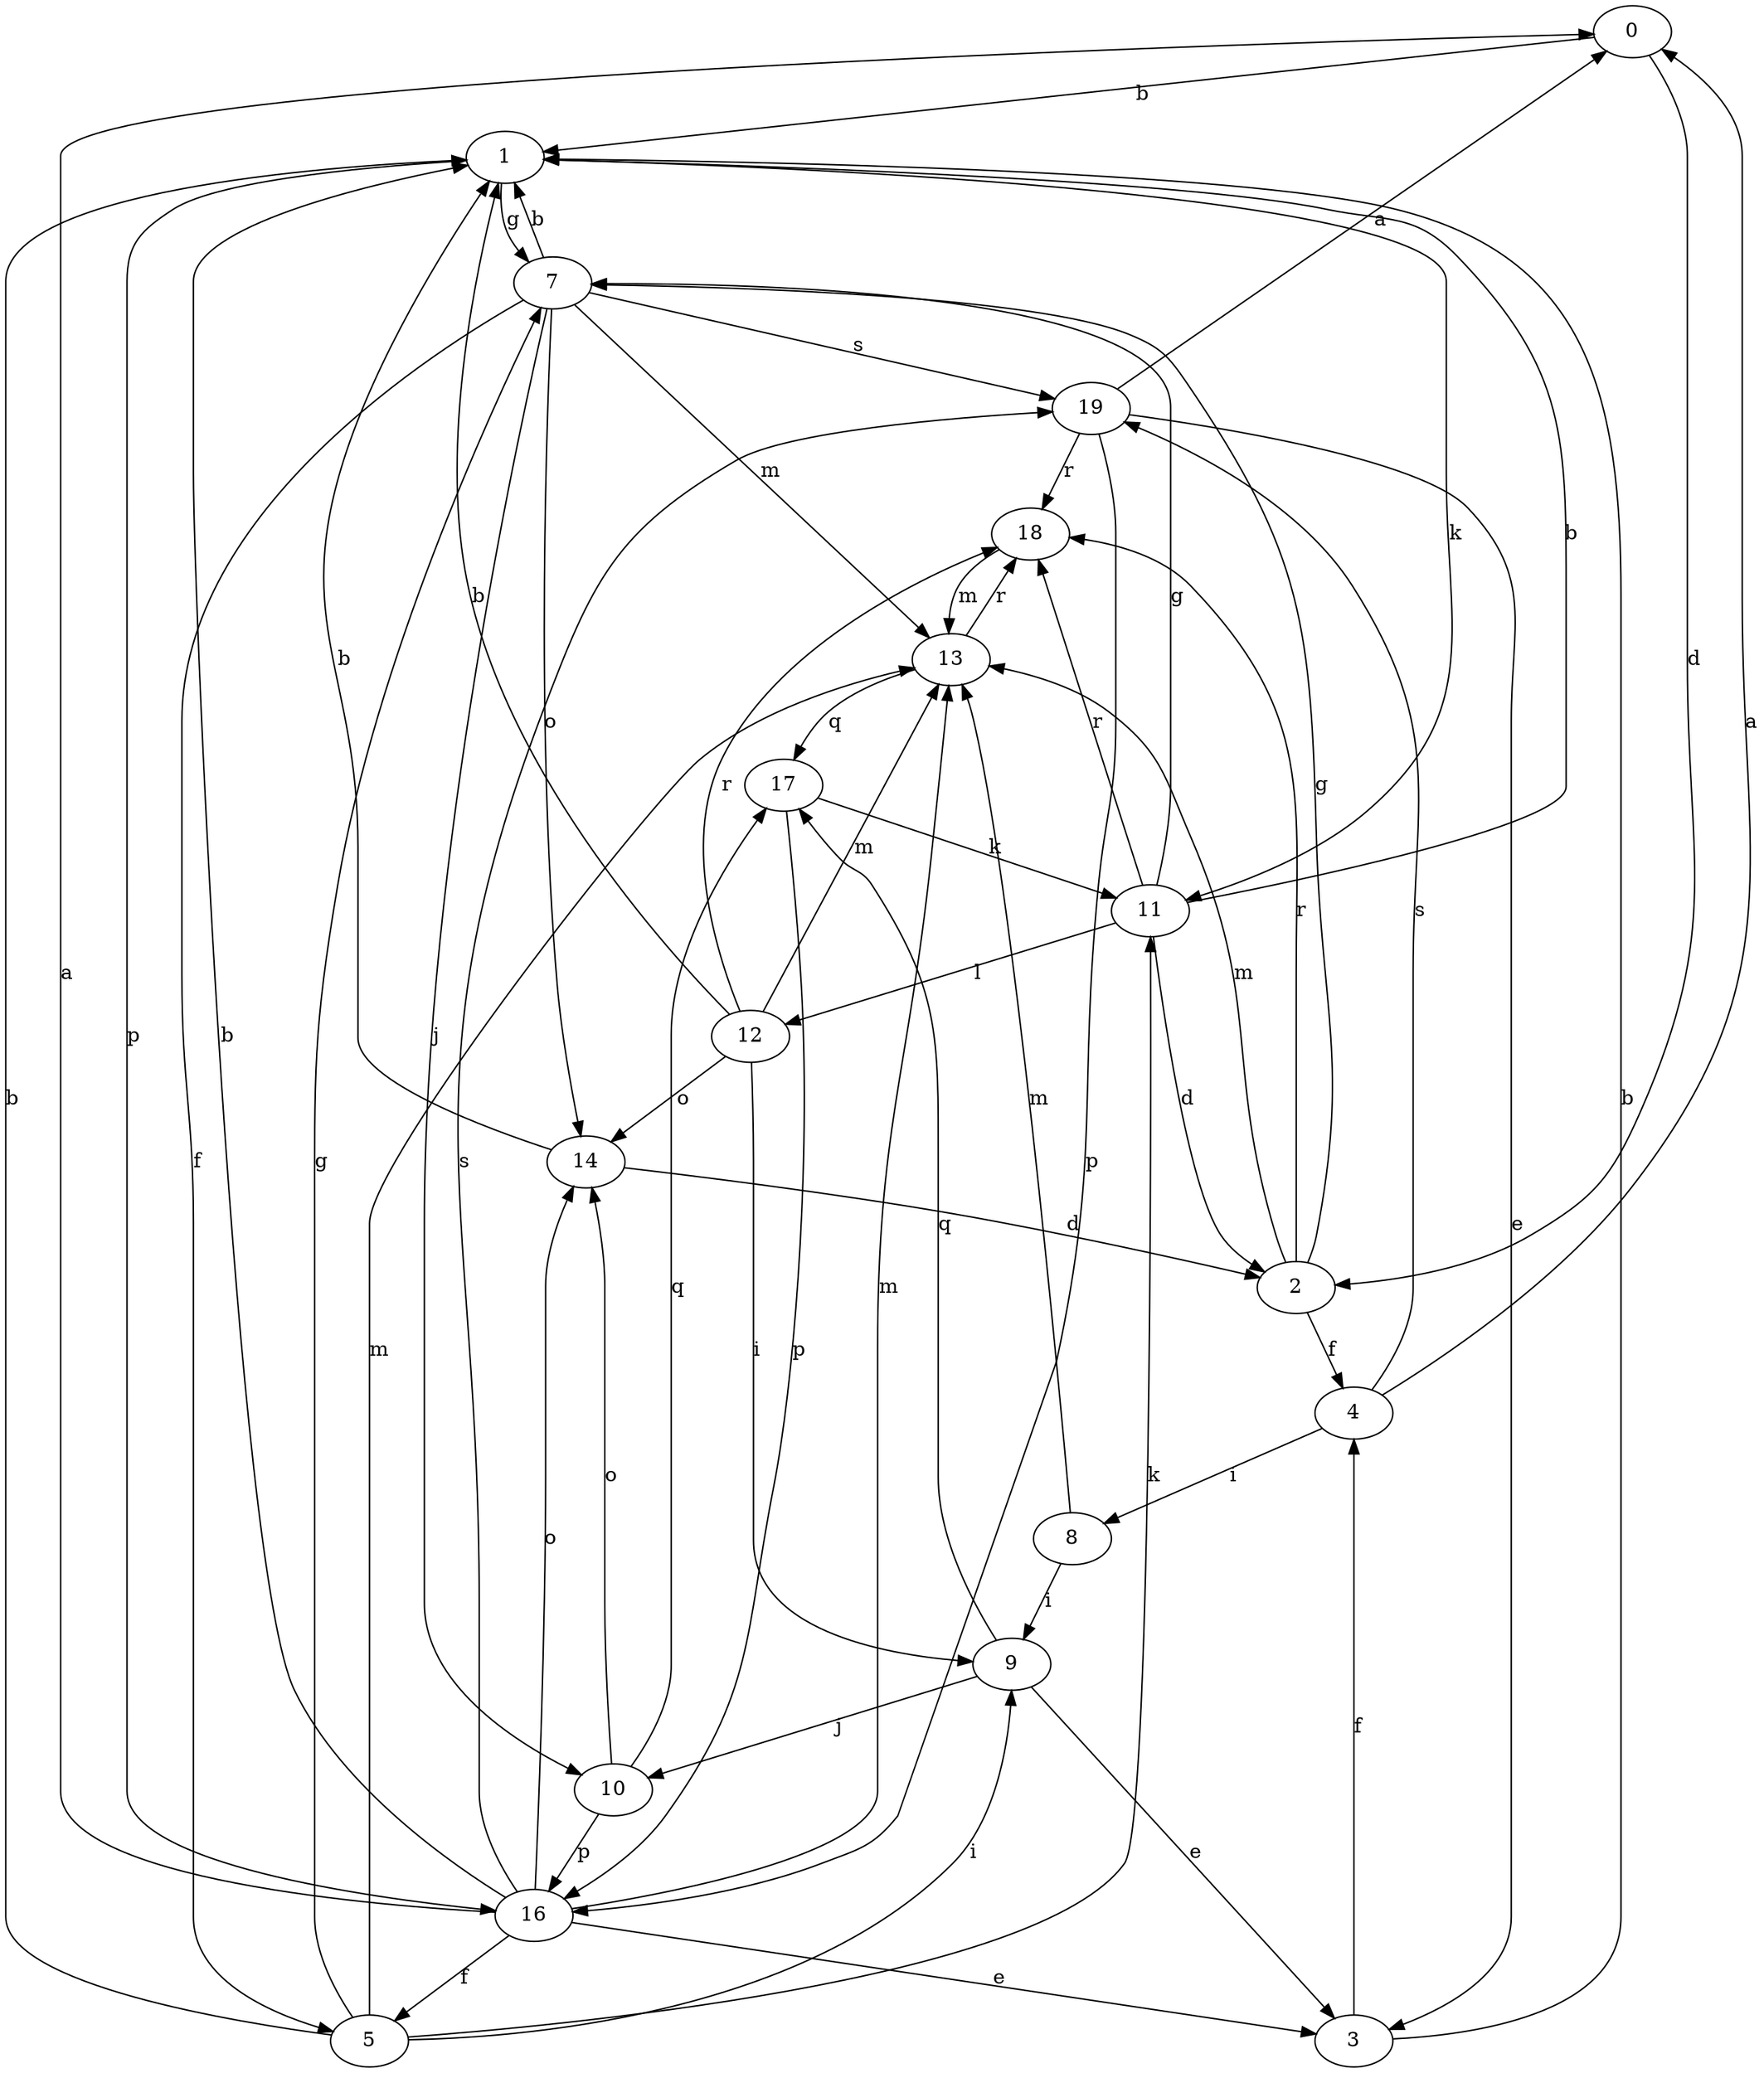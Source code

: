 strict digraph  {
0;
1;
2;
3;
4;
5;
7;
8;
9;
10;
11;
12;
13;
14;
16;
17;
18;
19;
0 -> 1  [label=b];
0 -> 2  [label=d];
1 -> 7  [label=g];
1 -> 11  [label=k];
1 -> 16  [label=p];
2 -> 4  [label=f];
2 -> 7  [label=g];
2 -> 13  [label=m];
2 -> 18  [label=r];
3 -> 1  [label=b];
3 -> 4  [label=f];
4 -> 0  [label=a];
4 -> 8  [label=i];
4 -> 19  [label=s];
5 -> 1  [label=b];
5 -> 7  [label=g];
5 -> 9  [label=i];
5 -> 11  [label=k];
5 -> 13  [label=m];
7 -> 1  [label=b];
7 -> 5  [label=f];
7 -> 10  [label=j];
7 -> 13  [label=m];
7 -> 14  [label=o];
7 -> 19  [label=s];
8 -> 9  [label=i];
8 -> 13  [label=m];
9 -> 3  [label=e];
9 -> 10  [label=j];
9 -> 17  [label=q];
10 -> 14  [label=o];
10 -> 16  [label=p];
10 -> 17  [label=q];
11 -> 1  [label=b];
11 -> 2  [label=d];
11 -> 7  [label=g];
11 -> 12  [label=l];
11 -> 18  [label=r];
12 -> 1  [label=b];
12 -> 9  [label=i];
12 -> 13  [label=m];
12 -> 14  [label=o];
12 -> 18  [label=r];
13 -> 17  [label=q];
13 -> 18  [label=r];
14 -> 1  [label=b];
14 -> 2  [label=d];
16 -> 0  [label=a];
16 -> 1  [label=b];
16 -> 3  [label=e];
16 -> 5  [label=f];
16 -> 13  [label=m];
16 -> 14  [label=o];
16 -> 19  [label=s];
17 -> 11  [label=k];
17 -> 16  [label=p];
18 -> 13  [label=m];
19 -> 0  [label=a];
19 -> 3  [label=e];
19 -> 16  [label=p];
19 -> 18  [label=r];
}
